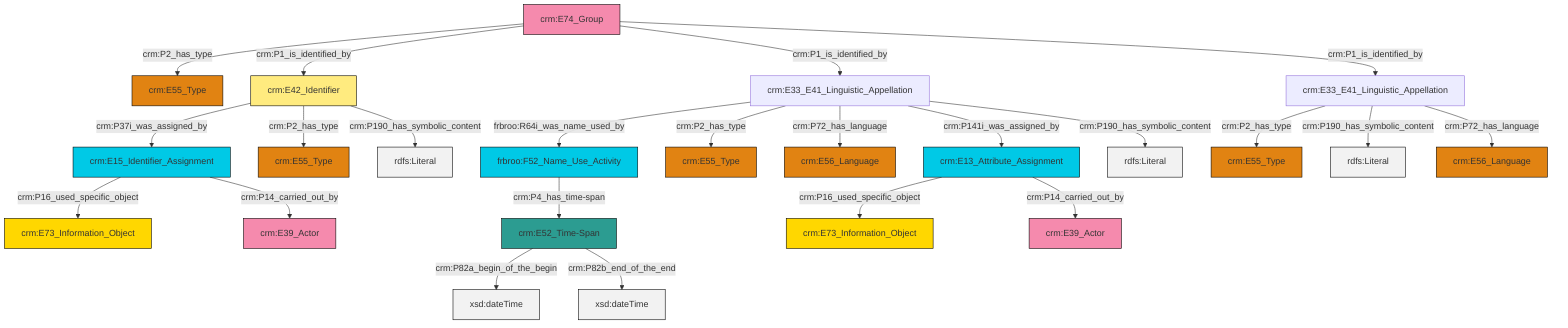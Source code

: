 graph TD
classDef Literal fill:#f2f2f2,stroke:#000000;
classDef CRM_Entity fill:#FFFFFF,stroke:#000000;
classDef Temporal_Entity fill:#00C9E6, stroke:#000000;
classDef Type fill:#E18312, stroke:#000000;
classDef Time-Span fill:#2C9C91, stroke:#000000;
classDef Appellation fill:#FFEB7F, stroke:#000000;
classDef Place fill:#008836, stroke:#000000;
classDef Persistent_Item fill:#B266B2, stroke:#000000;
classDef Conceptual_Object fill:#FFD700, stroke:#000000;
classDef Physical_Thing fill:#D2B48C, stroke:#000000;
classDef Actor fill:#f58aad, stroke:#000000;
classDef PC_Classes fill:#4ce600, stroke:#000000;
classDef Multi fill:#cccccc,stroke:#000000;

6["crm:E33_E41_Linguistic_Appellation"]:::Default -->|frbroo:R64i_was_name_used_by| 7["frbroo:F52_Name_Use_Activity"]:::Temporal_Entity
7["frbroo:F52_Name_Use_Activity"]:::Temporal_Entity -->|crm:P4_has_time-span| 8["crm:E52_Time-Span"]:::Time-Span
11["crm:E74_Group"]:::Actor -->|crm:P2_has_type| 9["crm:E55_Type"]:::Type
6["crm:E33_E41_Linguistic_Appellation"]:::Default -->|crm:P2_has_type| 12["crm:E55_Type"]:::Type
13["crm:E42_Identifier"]:::Appellation -->|crm:P37i_was_assigned_by| 14["crm:E15_Identifier_Assignment"]:::Temporal_Entity
6["crm:E33_E41_Linguistic_Appellation"]:::Default -->|crm:P72_has_language| 2["crm:E56_Language"]:::Type
11["crm:E74_Group"]:::Actor -->|crm:P1_is_identified_by| 13["crm:E42_Identifier"]:::Appellation
11["crm:E74_Group"]:::Actor -->|crm:P1_is_identified_by| 6["crm:E33_E41_Linguistic_Appellation"]:::Default
14["crm:E15_Identifier_Assignment"]:::Temporal_Entity -->|crm:P16_used_specific_object| 22["crm:E73_Information_Object"]:::Conceptual_Object
4["crm:E13_Attribute_Assignment"]:::Temporal_Entity -->|crm:P16_used_specific_object| 29["crm:E73_Information_Object"]:::Conceptual_Object
23["crm:E33_E41_Linguistic_Appellation"]:::Default -->|crm:P2_has_type| 0["crm:E55_Type"]:::Type
8["crm:E52_Time-Span"]:::Time-Span -->|crm:P82a_begin_of_the_begin| 32[xsd:dateTime]:::Literal
13["crm:E42_Identifier"]:::Appellation -->|crm:P2_has_type| 15["crm:E55_Type"]:::Type
6["crm:E33_E41_Linguistic_Appellation"]:::Default -->|crm:P141i_was_assigned_by| 4["crm:E13_Attribute_Assignment"]:::Temporal_Entity
6["crm:E33_E41_Linguistic_Appellation"]:::Default -->|crm:P190_has_symbolic_content| 34[rdfs:Literal]:::Literal
8["crm:E52_Time-Span"]:::Time-Span -->|crm:P82b_end_of_the_end| 37[xsd:dateTime]:::Literal
23["crm:E33_E41_Linguistic_Appellation"]:::Default -->|crm:P190_has_symbolic_content| 38[rdfs:Literal]:::Literal
4["crm:E13_Attribute_Assignment"]:::Temporal_Entity -->|crm:P14_carried_out_by| 20["crm:E39_Actor"]:::Actor
13["crm:E42_Identifier"]:::Appellation -->|crm:P190_has_symbolic_content| 40[rdfs:Literal]:::Literal
11["crm:E74_Group"]:::Actor -->|crm:P1_is_identified_by| 23["crm:E33_E41_Linguistic_Appellation"]:::Default
14["crm:E15_Identifier_Assignment"]:::Temporal_Entity -->|crm:P14_carried_out_by| 30["crm:E39_Actor"]:::Actor
23["crm:E33_E41_Linguistic_Appellation"]:::Default -->|crm:P72_has_language| 27["crm:E56_Language"]:::Type